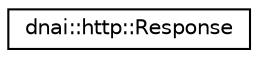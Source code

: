digraph "Graphical Class Hierarchy"
{
  edge [fontname="Helvetica",fontsize="10",labelfontname="Helvetica",labelfontsize="10"];
  node [fontname="Helvetica",fontsize="10",shape=record];
  rankdir="LR";
  Node1 [label="dnai::http::Response",height=0.2,width=0.4,color="black", fillcolor="white", style="filled",URL="$structdnai_1_1http_1_1_response.html"];
}
